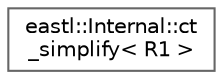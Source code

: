 digraph "类继承关系图"
{
 // LATEX_PDF_SIZE
  bgcolor="transparent";
  edge [fontname=Helvetica,fontsize=10,labelfontname=Helvetica,labelfontsize=10];
  node [fontname=Helvetica,fontsize=10,shape=box,height=0.2,width=0.4];
  rankdir="LR";
  Node0 [id="Node000000",label="eastl::Internal::ct\l_simplify\< R1 \>",height=0.2,width=0.4,color="grey40", fillcolor="white", style="filled",URL="$structeastl_1_1_internal_1_1ct__simplify.html",tooltip=" "];
}
